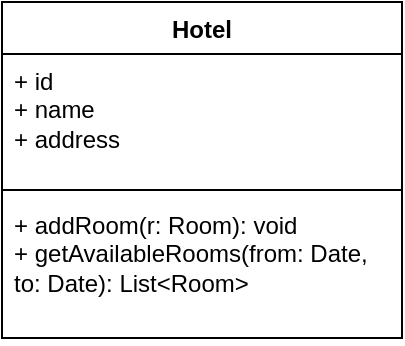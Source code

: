 <mxfile version="28.0.9">
  <diagram name="Page-1" id="gY9joF3YD0-PjVx57qXv">
    <mxGraphModel dx="1507" dy="642" grid="1" gridSize="10" guides="1" tooltips="1" connect="1" arrows="1" fold="1" page="1" pageScale="1" pageWidth="850" pageHeight="1100" math="0" shadow="0">
      <root>
        <mxCell id="0" />
        <mxCell id="1" parent="0" />
        <mxCell id="Kskn2MOylppoAT7lnNlY-1" value="Hotel" style="swimlane;fontStyle=1;align=center;verticalAlign=top;childLayout=stackLayout;horizontal=1;startSize=26;horizontalStack=0;resizeParent=1;resizeParentMax=0;resizeLast=0;collapsible=1;marginBottom=0;whiteSpace=wrap;html=1;" vertex="1" parent="1">
          <mxGeometry x="350" y="240" width="200" height="168" as="geometry">
            <mxRectangle x="350" y="240" width="70" height="30" as="alternateBounds" />
          </mxGeometry>
        </mxCell>
        <mxCell id="Kskn2MOylppoAT7lnNlY-2" value="+ id&lt;br&gt;&lt;div&gt;+ name&lt;/div&gt;&lt;div&gt;+ address&lt;/div&gt;" style="text;strokeColor=none;fillColor=none;align=left;verticalAlign=top;spacingLeft=4;spacingRight=4;overflow=hidden;rotatable=0;points=[[0,0.5],[1,0.5]];portConstraint=eastwest;whiteSpace=wrap;html=1;" vertex="1" parent="Kskn2MOylppoAT7lnNlY-1">
          <mxGeometry y="26" width="200" height="64" as="geometry" />
        </mxCell>
        <mxCell id="Kskn2MOylppoAT7lnNlY-3" value="" style="line;strokeWidth=1;fillColor=none;align=left;verticalAlign=middle;spacingTop=-1;spacingLeft=3;spacingRight=3;rotatable=0;labelPosition=right;points=[];portConstraint=eastwest;strokeColor=inherit;" vertex="1" parent="Kskn2MOylppoAT7lnNlY-1">
          <mxGeometry y="90" width="200" height="8" as="geometry" />
        </mxCell>
        <mxCell id="Kskn2MOylppoAT7lnNlY-4" value="&lt;div&gt;+ addRoom(r: Room): void&lt;/div&gt;&lt;div&gt;+ getAvailableRooms(from: Date, to: Date): List&amp;lt;Room&amp;gt;&lt;/div&gt;" style="text;strokeColor=none;fillColor=none;align=left;verticalAlign=top;spacingLeft=4;spacingRight=4;overflow=hidden;rotatable=0;points=[[0,0.5],[1,0.5]];portConstraint=eastwest;whiteSpace=wrap;html=1;" vertex="1" parent="Kskn2MOylppoAT7lnNlY-1">
          <mxGeometry y="98" width="200" height="70" as="geometry" />
        </mxCell>
      </root>
    </mxGraphModel>
  </diagram>
</mxfile>
